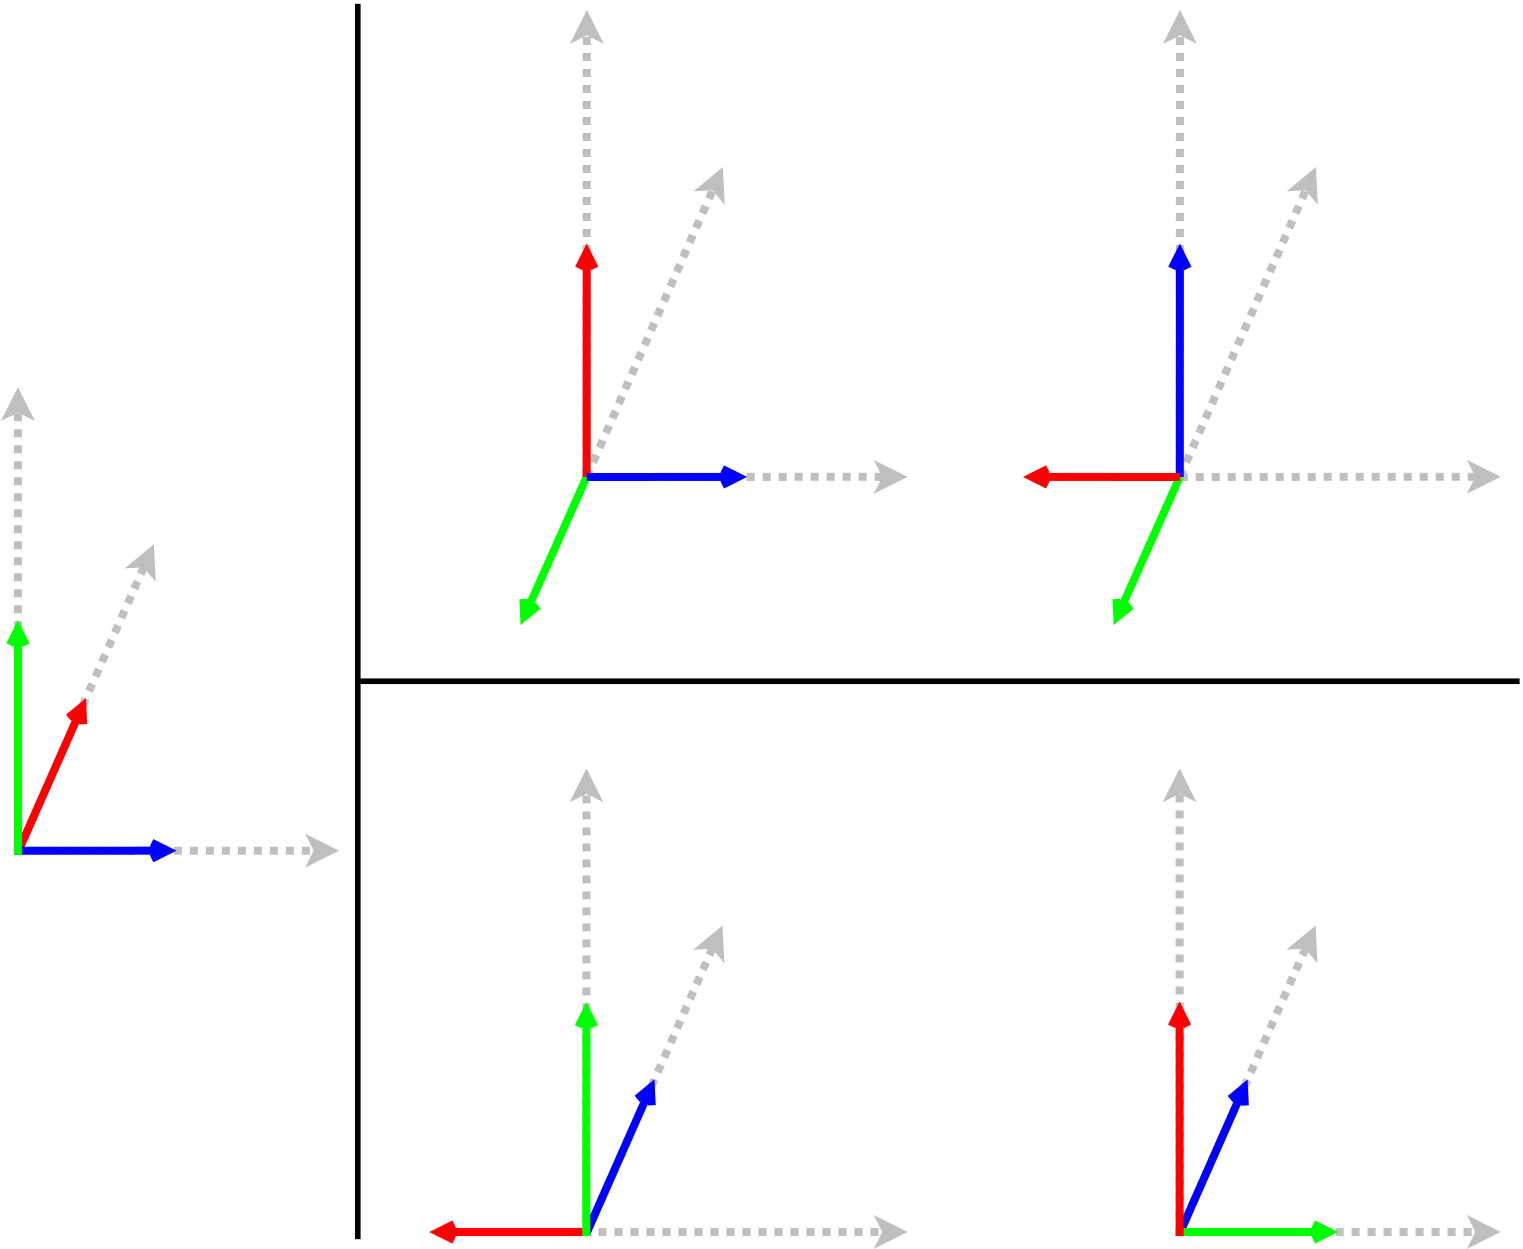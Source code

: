 <?xml version="1.0" encoding="UTF-8"?>
<dia:diagram xmlns:dia="http://www.lysator.liu.se/~alla/dia/">
  <dia:layer name="Background" visible="true" active="true">
    <dia:group>
      <dia:object type="Standard - Line" version="0" id="O0">
        <dia:attribute name="obj_pos">
          <dia:point val="19.799,8.343"/>
        </dia:attribute>
        <dia:attribute name="obj_bb">
          <dia:rectangle val="19.75,8.129;23.923,8.552"/>
        </dia:attribute>
        <dia:attribute name="conn_endpoints">
          <dia:point val="19.799,8.343"/>
          <dia:point val="23.811,8.34"/>
        </dia:attribute>
        <dia:attribute name="numcp">
          <dia:int val="1"/>
        </dia:attribute>
        <dia:attribute name="line_color">
          <dia:color val="#bfbfbf"/>
        </dia:attribute>
        <dia:attribute name="line_style">
          <dia:enum val="4"/>
        </dia:attribute>
        <dia:attribute name="end_arrow">
          <dia:enum val="22"/>
        </dia:attribute>
        <dia:attribute name="end_arrow_length">
          <dia:real val="0.2"/>
        </dia:attribute>
        <dia:attribute name="end_arrow_width">
          <dia:real val="0.2"/>
        </dia:attribute>
        <dia:connections>
          <dia:connection handle="0" to="O3" connection="0"/>
        </dia:connections>
      </dia:object>
      <dia:object type="Standard - Line" version="0" id="O1">
        <dia:attribute name="obj_pos">
          <dia:point val="19.799,8.343"/>
        </dia:attribute>
        <dia:attribute name="obj_bb">
          <dia:rectangle val="19.734,4.366;21.583,8.409"/>
        </dia:attribute>
        <dia:attribute name="conn_endpoints">
          <dia:point val="19.799,8.343"/>
          <dia:point val="21.501,4.468"/>
        </dia:attribute>
        <dia:attribute name="numcp">
          <dia:int val="1"/>
        </dia:attribute>
        <dia:attribute name="line_color">
          <dia:color val="#bfbfbf"/>
        </dia:attribute>
        <dia:attribute name="line_style">
          <dia:enum val="4"/>
        </dia:attribute>
        <dia:attribute name="end_arrow">
          <dia:enum val="22"/>
        </dia:attribute>
        <dia:attribute name="end_arrow_length">
          <dia:real val="0.2"/>
        </dia:attribute>
        <dia:attribute name="end_arrow_width">
          <dia:real val="0.2"/>
        </dia:attribute>
        <dia:connections>
          <dia:connection handle="0" to="O3" connection="0"/>
        </dia:connections>
      </dia:object>
      <dia:object type="Standard - Line" version="0" id="O2">
        <dia:attribute name="obj_pos">
          <dia:point val="19.799,8.343"/>
        </dia:attribute>
        <dia:attribute name="obj_bb">
          <dia:rectangle val="19.589,2.393;20.013,8.393"/>
        </dia:attribute>
        <dia:attribute name="conn_endpoints">
          <dia:point val="19.799,8.343"/>
          <dia:point val="19.801,2.505"/>
        </dia:attribute>
        <dia:attribute name="numcp">
          <dia:int val="1"/>
        </dia:attribute>
        <dia:attribute name="line_color">
          <dia:color val="#bfbfbf"/>
        </dia:attribute>
        <dia:attribute name="line_style">
          <dia:enum val="4"/>
        </dia:attribute>
        <dia:attribute name="end_arrow">
          <dia:enum val="22"/>
        </dia:attribute>
        <dia:attribute name="end_arrow_length">
          <dia:real val="0.2"/>
        </dia:attribute>
        <dia:attribute name="end_arrow_width">
          <dia:real val="0.2"/>
        </dia:attribute>
        <dia:connections>
          <dia:connection handle="0" to="O3" connection="0"/>
        </dia:connections>
      </dia:object>
      <dia:object type="Standard - Line" version="0" id="O3">
        <dia:attribute name="obj_pos">
          <dia:point val="19.799,8.334"/>
        </dia:attribute>
        <dia:attribute name="obj_bb">
          <dia:rectangle val="19.75,8.284;19.849,8.402"/>
        </dia:attribute>
        <dia:attribute name="conn_endpoints">
          <dia:point val="19.799,8.334"/>
          <dia:point val="19.799,8.352"/>
        </dia:attribute>
        <dia:attribute name="numcp">
          <dia:int val="1"/>
        </dia:attribute>
        <dia:attribute name="line_color">
          <dia:color val="#bfbfbf"/>
        </dia:attribute>
      </dia:object>
      <dia:object type="Standard - Line" version="0" id="O4">
        <dia:attribute name="obj_pos">
          <dia:point val="18.973,10.194"/>
        </dia:attribute>
        <dia:attribute name="obj_bb">
          <dia:rectangle val="18.907,8.277;19.866,10.26"/>
        </dia:attribute>
        <dia:attribute name="conn_endpoints">
          <dia:point val="18.973,10.194"/>
          <dia:point val="19.799,8.343"/>
        </dia:attribute>
        <dia:attribute name="numcp">
          <dia:int val="1"/>
        </dia:attribute>
        <dia:attribute name="line_color">
          <dia:color val="#00ff00"/>
        </dia:attribute>
        <dia:attribute name="line_width">
          <dia:real val="0.1"/>
        </dia:attribute>
        <dia:attribute name="start_arrow">
          <dia:enum val="1"/>
        </dia:attribute>
        <dia:attribute name="start_arrow_length">
          <dia:real val="0.2"/>
        </dia:attribute>
        <dia:attribute name="start_arrow_width">
          <dia:real val="0.2"/>
        </dia:attribute>
        <dia:connections>
          <dia:connection handle="1" to="O3" connection="0"/>
        </dia:connections>
      </dia:object>
      <dia:object type="Standard - Line" version="0" id="O5">
        <dia:attribute name="obj_pos">
          <dia:point val="19.799,8.343"/>
        </dia:attribute>
        <dia:attribute name="obj_bb">
          <dia:rectangle val="19.619,5.312;19.981,8.393"/>
        </dia:attribute>
        <dia:attribute name="conn_endpoints">
          <dia:point val="19.799,8.343"/>
          <dia:point val="19.8,5.424"/>
        </dia:attribute>
        <dia:attribute name="numcp">
          <dia:int val="1"/>
        </dia:attribute>
        <dia:attribute name="line_color">
          <dia:color val="#0000ff"/>
        </dia:attribute>
        <dia:attribute name="line_width">
          <dia:real val="0.1"/>
        </dia:attribute>
        <dia:attribute name="end_arrow">
          <dia:enum val="1"/>
        </dia:attribute>
        <dia:attribute name="end_arrow_length">
          <dia:real val="0.2"/>
        </dia:attribute>
        <dia:attribute name="end_arrow_width">
          <dia:real val="0.2"/>
        </dia:attribute>
        <dia:connections>
          <dia:connection handle="0" to="O3" connection="0"/>
          <dia:connection handle="1" to="O2" connection="0"/>
        </dia:connections>
      </dia:object>
      <dia:object type="Standard - Line" version="0" id="O6">
        <dia:attribute name="obj_pos">
          <dia:point val="19.799,8.343"/>
        </dia:attribute>
        <dia:attribute name="obj_bb">
          <dia:rectangle val="17.727,8.161;19.849,8.523"/>
        </dia:attribute>
        <dia:attribute name="conn_endpoints">
          <dia:point val="19.799,8.343"/>
          <dia:point val="17.838,8.342"/>
        </dia:attribute>
        <dia:attribute name="numcp">
          <dia:int val="1"/>
        </dia:attribute>
        <dia:attribute name="line_color">
          <dia:color val="#ff0000"/>
        </dia:attribute>
        <dia:attribute name="line_width">
          <dia:real val="0.1"/>
        </dia:attribute>
        <dia:attribute name="end_arrow">
          <dia:enum val="1"/>
        </dia:attribute>
        <dia:attribute name="end_arrow_length">
          <dia:real val="0.2"/>
        </dia:attribute>
        <dia:attribute name="end_arrow_width">
          <dia:real val="0.2"/>
        </dia:attribute>
        <dia:connections>
          <dia:connection handle="0" to="O3" connection="0"/>
        </dia:connections>
      </dia:object>
    </dia:group>
    <dia:group>
      <dia:object type="Standard - Line" version="0" id="O7">
        <dia:attribute name="obj_pos">
          <dia:point val="19.797,17.799"/>
        </dia:attribute>
        <dia:attribute name="obj_bb">
          <dia:rectangle val="19.731,13.847;21.578,17.865"/>
        </dia:attribute>
        <dia:attribute name="conn_endpoints">
          <dia:point val="19.797,17.799"/>
          <dia:point val="21.497,13.949"/>
        </dia:attribute>
        <dia:attribute name="numcp">
          <dia:int val="1"/>
        </dia:attribute>
        <dia:attribute name="line_color">
          <dia:color val="#bfbfbf"/>
        </dia:attribute>
        <dia:attribute name="line_style">
          <dia:enum val="4"/>
        </dia:attribute>
        <dia:attribute name="end_arrow">
          <dia:enum val="22"/>
        </dia:attribute>
        <dia:attribute name="end_arrow_length">
          <dia:real val="0.2"/>
        </dia:attribute>
        <dia:attribute name="end_arrow_width">
          <dia:real val="0.2"/>
        </dia:attribute>
      </dia:object>
      <dia:object type="Standard - Line" version="0" id="O8">
        <dia:attribute name="obj_pos">
          <dia:point val="19.747,17.781"/>
        </dia:attribute>
        <dia:attribute name="obj_bb">
          <dia:rectangle val="19.697,17.568;23.923,17.992"/>
        </dia:attribute>
        <dia:attribute name="conn_endpoints">
          <dia:point val="19.747,17.781"/>
          <dia:point val="23.811,17.78"/>
        </dia:attribute>
        <dia:attribute name="numcp">
          <dia:int val="1"/>
        </dia:attribute>
        <dia:attribute name="line_color">
          <dia:color val="#bfbfbf"/>
        </dia:attribute>
        <dia:attribute name="line_style">
          <dia:enum val="4"/>
        </dia:attribute>
        <dia:attribute name="end_arrow">
          <dia:enum val="22"/>
        </dia:attribute>
        <dia:attribute name="end_arrow_length">
          <dia:real val="0.2"/>
        </dia:attribute>
        <dia:attribute name="end_arrow_width">
          <dia:real val="0.2"/>
        </dia:attribute>
      </dia:object>
      <dia:object type="Standard - Line" version="0" id="O9">
        <dia:attribute name="obj_pos">
          <dia:point val="19.797,17.811"/>
        </dia:attribute>
        <dia:attribute name="obj_bb">
          <dia:rectangle val="19.585,11.873;20.009,17.861"/>
        </dia:attribute>
        <dia:attribute name="conn_endpoints">
          <dia:point val="19.797,17.811"/>
          <dia:point val="19.797,11.985"/>
        </dia:attribute>
        <dia:attribute name="numcp">
          <dia:int val="1"/>
        </dia:attribute>
        <dia:attribute name="line_color">
          <dia:color val="#bfbfbf"/>
        </dia:attribute>
        <dia:attribute name="line_style">
          <dia:enum val="4"/>
        </dia:attribute>
        <dia:attribute name="end_arrow">
          <dia:enum val="22"/>
        </dia:attribute>
        <dia:attribute name="end_arrow_length">
          <dia:real val="0.2"/>
        </dia:attribute>
        <dia:attribute name="end_arrow_width">
          <dia:real val="0.2"/>
        </dia:attribute>
      </dia:object>
      <dia:object type="Standard - Line" version="0" id="O10">
        <dia:attribute name="obj_pos">
          <dia:point val="19.797,17.799"/>
        </dia:attribute>
        <dia:attribute name="obj_bb">
          <dia:rectangle val="19.731,15.772;20.723,17.865"/>
        </dia:attribute>
        <dia:attribute name="conn_endpoints">
          <dia:point val="19.797,17.799"/>
          <dia:point val="20.647,15.874"/>
        </dia:attribute>
        <dia:attribute name="numcp">
          <dia:int val="1"/>
        </dia:attribute>
        <dia:attribute name="line_color">
          <dia:color val="#0000ff"/>
        </dia:attribute>
        <dia:attribute name="line_width">
          <dia:real val="0.1"/>
        </dia:attribute>
        <dia:attribute name="end_arrow">
          <dia:enum val="1"/>
        </dia:attribute>
        <dia:attribute name="end_arrow_length">
          <dia:real val="0.2"/>
        </dia:attribute>
        <dia:attribute name="end_arrow_width">
          <dia:real val="0.2"/>
        </dia:attribute>
        <dia:connections>
          <dia:connection handle="1" to="O7" connection="0"/>
        </dia:connections>
      </dia:object>
      <dia:object type="Standard - Line" version="0" id="O11">
        <dia:attribute name="obj_pos">
          <dia:point val="19.751,17.781"/>
        </dia:attribute>
        <dia:attribute name="obj_bb">
          <dia:rectangle val="19.701,17.599;21.891,17.961"/>
        </dia:attribute>
        <dia:attribute name="conn_endpoints">
          <dia:point val="19.751,17.781"/>
          <dia:point val="21.779,17.78"/>
        </dia:attribute>
        <dia:attribute name="numcp">
          <dia:int val="1"/>
        </dia:attribute>
        <dia:attribute name="line_color">
          <dia:color val="#00ff00"/>
        </dia:attribute>
        <dia:attribute name="line_width">
          <dia:real val="0.1"/>
        </dia:attribute>
        <dia:attribute name="end_arrow">
          <dia:enum val="1"/>
        </dia:attribute>
        <dia:attribute name="end_arrow_length">
          <dia:real val="0.2"/>
        </dia:attribute>
        <dia:attribute name="end_arrow_width">
          <dia:real val="0.2"/>
        </dia:attribute>
        <dia:connections>
          <dia:connection handle="1" to="O8" connection="0"/>
        </dia:connections>
      </dia:object>
      <dia:object type="Standard - Line" version="0" id="O12">
        <dia:attribute name="obj_pos">
          <dia:point val="19.797,17.831"/>
        </dia:attribute>
        <dia:attribute name="obj_bb">
          <dia:rectangle val="19.616,14.787;19.978,17.881"/>
        </dia:attribute>
        <dia:attribute name="conn_endpoints">
          <dia:point val="19.797,17.831"/>
          <dia:point val="19.797,14.898"/>
        </dia:attribute>
        <dia:attribute name="numcp">
          <dia:int val="1"/>
        </dia:attribute>
        <dia:attribute name="line_color">
          <dia:color val="#ff0000"/>
        </dia:attribute>
        <dia:attribute name="line_width">
          <dia:real val="0.1"/>
        </dia:attribute>
        <dia:attribute name="end_arrow">
          <dia:enum val="1"/>
        </dia:attribute>
        <dia:attribute name="end_arrow_length">
          <dia:real val="0.2"/>
        </dia:attribute>
        <dia:attribute name="end_arrow_width">
          <dia:real val="0.2"/>
        </dia:attribute>
        <dia:connections>
          <dia:connection handle="1" to="O9" connection="0"/>
        </dia:connections>
      </dia:object>
    </dia:group>
    <dia:group>
      <dia:object type="Standard - Line" version="0" id="O13">
        <dia:attribute name="obj_pos">
          <dia:point val="12.385,8.343"/>
        </dia:attribute>
        <dia:attribute name="obj_bb">
          <dia:rectangle val="12.335,8.13;16.508,8.553"/>
        </dia:attribute>
        <dia:attribute name="conn_endpoints">
          <dia:point val="12.385,8.343"/>
          <dia:point val="16.397,8.341"/>
        </dia:attribute>
        <dia:attribute name="numcp">
          <dia:int val="1"/>
        </dia:attribute>
        <dia:attribute name="line_color">
          <dia:color val="#bfbfbf"/>
        </dia:attribute>
        <dia:attribute name="line_style">
          <dia:enum val="4"/>
        </dia:attribute>
        <dia:attribute name="end_arrow">
          <dia:enum val="22"/>
        </dia:attribute>
        <dia:attribute name="end_arrow_length">
          <dia:real val="0.2"/>
        </dia:attribute>
        <dia:attribute name="end_arrow_width">
          <dia:real val="0.2"/>
        </dia:attribute>
        <dia:connections>
          <dia:connection handle="0" to="O16" connection="0"/>
        </dia:connections>
      </dia:object>
      <dia:object type="Standard - Line" version="0" id="O14">
        <dia:attribute name="obj_pos">
          <dia:point val="12.385,8.343"/>
        </dia:attribute>
        <dia:attribute name="obj_bb">
          <dia:rectangle val="12.319,4.366;14.168,8.409"/>
        </dia:attribute>
        <dia:attribute name="conn_endpoints">
          <dia:point val="12.385,8.343"/>
          <dia:point val="14.087,4.468"/>
        </dia:attribute>
        <dia:attribute name="numcp">
          <dia:int val="1"/>
        </dia:attribute>
        <dia:attribute name="line_color">
          <dia:color val="#bfbfbf"/>
        </dia:attribute>
        <dia:attribute name="line_style">
          <dia:enum val="4"/>
        </dia:attribute>
        <dia:attribute name="end_arrow">
          <dia:enum val="22"/>
        </dia:attribute>
        <dia:attribute name="end_arrow_length">
          <dia:real val="0.2"/>
        </dia:attribute>
        <dia:attribute name="end_arrow_width">
          <dia:real val="0.2"/>
        </dia:attribute>
        <dia:connections>
          <dia:connection handle="0" to="O16" connection="0"/>
        </dia:connections>
      </dia:object>
      <dia:object type="Standard - Line" version="0" id="O15">
        <dia:attribute name="obj_pos">
          <dia:point val="12.385,8.343"/>
        </dia:attribute>
        <dia:attribute name="obj_bb">
          <dia:rectangle val="12.175,2.393;12.599,8.393"/>
        </dia:attribute>
        <dia:attribute name="conn_endpoints">
          <dia:point val="12.385,8.343"/>
          <dia:point val="12.387,2.505"/>
        </dia:attribute>
        <dia:attribute name="numcp">
          <dia:int val="1"/>
        </dia:attribute>
        <dia:attribute name="line_color">
          <dia:color val="#bfbfbf"/>
        </dia:attribute>
        <dia:attribute name="line_style">
          <dia:enum val="4"/>
        </dia:attribute>
        <dia:attribute name="end_arrow">
          <dia:enum val="22"/>
        </dia:attribute>
        <dia:attribute name="end_arrow_length">
          <dia:real val="0.2"/>
        </dia:attribute>
        <dia:attribute name="end_arrow_width">
          <dia:real val="0.2"/>
        </dia:attribute>
        <dia:connections>
          <dia:connection handle="0" to="O16" connection="0"/>
        </dia:connections>
      </dia:object>
      <dia:object type="Standard - Line" version="0" id="O16">
        <dia:attribute name="obj_pos">
          <dia:point val="12.385,8.334"/>
        </dia:attribute>
        <dia:attribute name="obj_bb">
          <dia:rectangle val="12.335,8.284;12.435,8.402"/>
        </dia:attribute>
        <dia:attribute name="conn_endpoints">
          <dia:point val="12.385,8.334"/>
          <dia:point val="12.385,8.352"/>
        </dia:attribute>
        <dia:attribute name="numcp">
          <dia:int val="1"/>
        </dia:attribute>
        <dia:attribute name="line_color">
          <dia:color val="#bfbfbf"/>
        </dia:attribute>
      </dia:object>
      <dia:object type="Standard - Line" version="0" id="O17">
        <dia:attribute name="obj_pos">
          <dia:point val="11.559,10.194"/>
        </dia:attribute>
        <dia:attribute name="obj_bb">
          <dia:rectangle val="11.493,8.277;12.451,10.26"/>
        </dia:attribute>
        <dia:attribute name="conn_endpoints">
          <dia:point val="11.559,10.194"/>
          <dia:point val="12.385,8.343"/>
        </dia:attribute>
        <dia:attribute name="numcp">
          <dia:int val="1"/>
        </dia:attribute>
        <dia:attribute name="line_color">
          <dia:color val="#00ff00"/>
        </dia:attribute>
        <dia:attribute name="line_width">
          <dia:real val="0.1"/>
        </dia:attribute>
        <dia:attribute name="start_arrow">
          <dia:enum val="1"/>
        </dia:attribute>
        <dia:attribute name="start_arrow_length">
          <dia:real val="0.2"/>
        </dia:attribute>
        <dia:attribute name="start_arrow_width">
          <dia:real val="0.2"/>
        </dia:attribute>
        <dia:connections>
          <dia:connection handle="1" to="O16" connection="0"/>
        </dia:connections>
      </dia:object>
      <dia:object type="Standard - Line" version="0" id="O18">
        <dia:attribute name="obj_pos">
          <dia:point val="12.385,8.343"/>
        </dia:attribute>
        <dia:attribute name="obj_bb">
          <dia:rectangle val="12.205,5.312;12.567,8.393"/>
        </dia:attribute>
        <dia:attribute name="conn_endpoints">
          <dia:point val="12.385,8.343"/>
          <dia:point val="12.386,5.424"/>
        </dia:attribute>
        <dia:attribute name="numcp">
          <dia:int val="1"/>
        </dia:attribute>
        <dia:attribute name="line_color">
          <dia:color val="#ff0000"/>
        </dia:attribute>
        <dia:attribute name="line_width">
          <dia:real val="0.1"/>
        </dia:attribute>
        <dia:attribute name="end_arrow">
          <dia:enum val="1"/>
        </dia:attribute>
        <dia:attribute name="end_arrow_length">
          <dia:real val="0.2"/>
        </dia:attribute>
        <dia:attribute name="end_arrow_width">
          <dia:real val="0.2"/>
        </dia:attribute>
        <dia:connections>
          <dia:connection handle="0" to="O16" connection="0"/>
          <dia:connection handle="1" to="O15" connection="0"/>
        </dia:connections>
      </dia:object>
      <dia:object type="Standard - Line" version="0" id="O19">
        <dia:attribute name="obj_pos">
          <dia:point val="12.385,8.343"/>
        </dia:attribute>
        <dia:attribute name="obj_bb">
          <dia:rectangle val="12.335,8.161;14.503,8.523"/>
        </dia:attribute>
        <dia:attribute name="conn_endpoints">
          <dia:point val="12.385,8.343"/>
          <dia:point val="14.391,8.342"/>
        </dia:attribute>
        <dia:attribute name="numcp">
          <dia:int val="1"/>
        </dia:attribute>
        <dia:attribute name="line_color">
          <dia:color val="#0000ff"/>
        </dia:attribute>
        <dia:attribute name="line_width">
          <dia:real val="0.1"/>
        </dia:attribute>
        <dia:attribute name="end_arrow">
          <dia:enum val="1"/>
        </dia:attribute>
        <dia:attribute name="end_arrow_length">
          <dia:real val="0.2"/>
        </dia:attribute>
        <dia:attribute name="end_arrow_width">
          <dia:real val="0.2"/>
        </dia:attribute>
        <dia:connections>
          <dia:connection handle="0" to="O16" connection="0"/>
          <dia:connection handle="1" to="O13" connection="0"/>
        </dia:connections>
      </dia:object>
    </dia:group>
    <dia:group>
      <dia:object type="Standard - Line" version="0" id="O20">
        <dia:attribute name="obj_pos">
          <dia:point val="12.384,17.794"/>
        </dia:attribute>
        <dia:attribute name="obj_bb">
          <dia:rectangle val="12.319,13.847;14.164,17.86"/>
        </dia:attribute>
        <dia:attribute name="conn_endpoints">
          <dia:point val="12.384,17.794"/>
          <dia:point val="14.083,13.949"/>
        </dia:attribute>
        <dia:attribute name="numcp">
          <dia:int val="1"/>
        </dia:attribute>
        <dia:attribute name="line_color">
          <dia:color val="#bfbfbf"/>
        </dia:attribute>
        <dia:attribute name="line_style">
          <dia:enum val="4"/>
        </dia:attribute>
        <dia:attribute name="end_arrow">
          <dia:enum val="22"/>
        </dia:attribute>
        <dia:attribute name="end_arrow_length">
          <dia:real val="0.2"/>
        </dia:attribute>
        <dia:attribute name="end_arrow_width">
          <dia:real val="0.2"/>
        </dia:attribute>
      </dia:object>
      <dia:object type="Standard - Line" version="0" id="O21">
        <dia:attribute name="obj_pos">
          <dia:point val="12.332,17.781"/>
        </dia:attribute>
        <dia:attribute name="obj_bb">
          <dia:rectangle val="12.283,17.568;16.508,17.992"/>
        </dia:attribute>
        <dia:attribute name="conn_endpoints">
          <dia:point val="12.332,17.781"/>
          <dia:point val="16.397,17.78"/>
        </dia:attribute>
        <dia:attribute name="numcp">
          <dia:int val="1"/>
        </dia:attribute>
        <dia:attribute name="line_color">
          <dia:color val="#bfbfbf"/>
        </dia:attribute>
        <dia:attribute name="line_style">
          <dia:enum val="4"/>
        </dia:attribute>
        <dia:attribute name="end_arrow">
          <dia:enum val="22"/>
        </dia:attribute>
        <dia:attribute name="end_arrow_length">
          <dia:real val="0.2"/>
        </dia:attribute>
        <dia:attribute name="end_arrow_width">
          <dia:real val="0.2"/>
        </dia:attribute>
      </dia:object>
      <dia:object type="Standard - Line" version="0" id="O22">
        <dia:attribute name="obj_pos">
          <dia:point val="12.381,17.823"/>
        </dia:attribute>
        <dia:attribute name="obj_bb">
          <dia:rectangle val="12.171,11.873;12.594,17.873"/>
        </dia:attribute>
        <dia:attribute name="conn_endpoints">
          <dia:point val="12.381,17.823"/>
          <dia:point val="12.383,11.985"/>
        </dia:attribute>
        <dia:attribute name="numcp">
          <dia:int val="1"/>
        </dia:attribute>
        <dia:attribute name="line_color">
          <dia:color val="#bfbfbf"/>
        </dia:attribute>
        <dia:attribute name="line_style">
          <dia:enum val="4"/>
        </dia:attribute>
        <dia:attribute name="end_arrow">
          <dia:enum val="22"/>
        </dia:attribute>
        <dia:attribute name="end_arrow_length">
          <dia:real val="0.2"/>
        </dia:attribute>
        <dia:attribute name="end_arrow_width">
          <dia:real val="0.2"/>
        </dia:attribute>
      </dia:object>
      <dia:object type="Standard - Line" version="0" id="O23">
        <dia:attribute name="obj_pos">
          <dia:point val="12.382,17.798"/>
        </dia:attribute>
        <dia:attribute name="obj_bb">
          <dia:rectangle val="12.316,15.769;13.31,17.864"/>
        </dia:attribute>
        <dia:attribute name="conn_endpoints">
          <dia:point val="12.382,17.798"/>
          <dia:point val="13.233,15.871"/>
        </dia:attribute>
        <dia:attribute name="numcp">
          <dia:int val="1"/>
        </dia:attribute>
        <dia:attribute name="line_color">
          <dia:color val="#0000ff"/>
        </dia:attribute>
        <dia:attribute name="line_width">
          <dia:real val="0.1"/>
        </dia:attribute>
        <dia:attribute name="end_arrow">
          <dia:enum val="1"/>
        </dia:attribute>
        <dia:attribute name="end_arrow_length">
          <dia:real val="0.2"/>
        </dia:attribute>
        <dia:attribute name="end_arrow_width">
          <dia:real val="0.2"/>
        </dia:attribute>
        <dia:connections>
          <dia:connection handle="1" to="O20" connection="0"/>
        </dia:connections>
      </dia:object>
      <dia:object type="Standard - Line" version="0" id="O24">
        <dia:attribute name="obj_pos">
          <dia:point val="12.428,17.781"/>
        </dia:attribute>
        <dia:attribute name="obj_bb">
          <dia:rectangle val="10.306,17.6;12.478,17.962"/>
        </dia:attribute>
        <dia:attribute name="conn_endpoints">
          <dia:point val="12.428,17.781"/>
          <dia:point val="10.417,17.781"/>
        </dia:attribute>
        <dia:attribute name="numcp">
          <dia:int val="1"/>
        </dia:attribute>
        <dia:attribute name="line_color">
          <dia:color val="#ff0000"/>
        </dia:attribute>
        <dia:attribute name="line_width">
          <dia:real val="0.1"/>
        </dia:attribute>
        <dia:attribute name="end_arrow">
          <dia:enum val="1"/>
        </dia:attribute>
        <dia:attribute name="end_arrow_length">
          <dia:real val="0.2"/>
        </dia:attribute>
        <dia:attribute name="end_arrow_width">
          <dia:real val="0.2"/>
        </dia:attribute>
      </dia:object>
      <dia:object type="Standard - Line" version="0" id="O25">
        <dia:attribute name="obj_pos">
          <dia:point val="12.38,17.832"/>
        </dia:attribute>
        <dia:attribute name="obj_bb">
          <dia:rectangle val="12.201,14.793;12.562,17.882"/>
        </dia:attribute>
        <dia:attribute name="conn_endpoints">
          <dia:point val="12.38,17.832"/>
          <dia:point val="12.382,14.904"/>
        </dia:attribute>
        <dia:attribute name="numcp">
          <dia:int val="1"/>
        </dia:attribute>
        <dia:attribute name="line_color">
          <dia:color val="#00ff00"/>
        </dia:attribute>
        <dia:attribute name="line_width">
          <dia:real val="0.1"/>
        </dia:attribute>
        <dia:attribute name="end_arrow">
          <dia:enum val="1"/>
        </dia:attribute>
        <dia:attribute name="end_arrow_length">
          <dia:real val="0.2"/>
        </dia:attribute>
        <dia:attribute name="end_arrow_width">
          <dia:real val="0.2"/>
        </dia:attribute>
        <dia:connections>
          <dia:connection handle="1" to="O22" connection="0"/>
        </dia:connections>
      </dia:object>
    </dia:group>
    <dia:group>
      <dia:object type="Standard - Line" version="0" id="O26">
        <dia:attribute name="obj_pos">
          <dia:point val="5.276,13.033"/>
        </dia:attribute>
        <dia:attribute name="obj_bb">
          <dia:rectangle val="5.21,9.081;7.057,13.099"/>
        </dia:attribute>
        <dia:attribute name="conn_endpoints">
          <dia:point val="5.276,13.033"/>
          <dia:point val="6.976,9.183"/>
        </dia:attribute>
        <dia:attribute name="numcp">
          <dia:int val="1"/>
        </dia:attribute>
        <dia:attribute name="line_color">
          <dia:color val="#bfbfbf"/>
        </dia:attribute>
        <dia:attribute name="line_style">
          <dia:enum val="4"/>
        </dia:attribute>
        <dia:attribute name="end_arrow">
          <dia:enum val="22"/>
        </dia:attribute>
        <dia:attribute name="end_arrow_length">
          <dia:real val="0.2"/>
        </dia:attribute>
        <dia:attribute name="end_arrow_width">
          <dia:real val="0.2"/>
        </dia:attribute>
      </dia:object>
      <dia:object type="Standard - Line" version="0" id="O27">
        <dia:attribute name="obj_pos">
          <dia:point val="5.225,13.015"/>
        </dia:attribute>
        <dia:attribute name="obj_bb">
          <dia:rectangle val="5.175,12.802;9.401,13.226"/>
        </dia:attribute>
        <dia:attribute name="conn_endpoints">
          <dia:point val="5.225,13.015"/>
          <dia:point val="9.29,13.014"/>
        </dia:attribute>
        <dia:attribute name="numcp">
          <dia:int val="1"/>
        </dia:attribute>
        <dia:attribute name="line_color">
          <dia:color val="#bfbfbf"/>
        </dia:attribute>
        <dia:attribute name="line_style">
          <dia:enum val="4"/>
        </dia:attribute>
        <dia:attribute name="end_arrow">
          <dia:enum val="22"/>
        </dia:attribute>
        <dia:attribute name="end_arrow_length">
          <dia:real val="0.2"/>
        </dia:attribute>
        <dia:attribute name="end_arrow_width">
          <dia:real val="0.2"/>
        </dia:attribute>
      </dia:object>
      <dia:object type="Standard - Line" version="0" id="O28">
        <dia:attribute name="obj_pos">
          <dia:point val="5.276,13.045"/>
        </dia:attribute>
        <dia:attribute name="obj_bb">
          <dia:rectangle val="5.064,7.107;5.487,13.095"/>
        </dia:attribute>
        <dia:attribute name="conn_endpoints">
          <dia:point val="5.276,13.045"/>
          <dia:point val="5.276,7.219"/>
        </dia:attribute>
        <dia:attribute name="numcp">
          <dia:int val="1"/>
        </dia:attribute>
        <dia:attribute name="line_color">
          <dia:color val="#bfbfbf"/>
        </dia:attribute>
        <dia:attribute name="line_style">
          <dia:enum val="4"/>
        </dia:attribute>
        <dia:attribute name="end_arrow">
          <dia:enum val="22"/>
        </dia:attribute>
        <dia:attribute name="end_arrow_length">
          <dia:real val="0.2"/>
        </dia:attribute>
        <dia:attribute name="end_arrow_width">
          <dia:real val="0.2"/>
        </dia:attribute>
      </dia:object>
      <dia:object type="Standard - Line" version="0" id="O29">
        <dia:attribute name="obj_pos">
          <dia:point val="5.276,13.033"/>
        </dia:attribute>
        <dia:attribute name="obj_bb">
          <dia:rectangle val="5.21,11.006;6.202,13.099"/>
        </dia:attribute>
        <dia:attribute name="conn_endpoints">
          <dia:point val="5.276,13.033"/>
          <dia:point val="6.126,11.108"/>
        </dia:attribute>
        <dia:attribute name="numcp">
          <dia:int val="1"/>
        </dia:attribute>
        <dia:attribute name="line_color">
          <dia:color val="#ff0000"/>
        </dia:attribute>
        <dia:attribute name="line_width">
          <dia:real val="0.1"/>
        </dia:attribute>
        <dia:attribute name="end_arrow">
          <dia:enum val="1"/>
        </dia:attribute>
        <dia:attribute name="end_arrow_length">
          <dia:real val="0.2"/>
        </dia:attribute>
        <dia:attribute name="end_arrow_width">
          <dia:real val="0.2"/>
        </dia:attribute>
        <dia:connections>
          <dia:connection handle="1" to="O26" connection="0"/>
        </dia:connections>
      </dia:object>
      <dia:object type="Standard - Line" version="0" id="O30">
        <dia:attribute name="obj_pos">
          <dia:point val="5.229,13.015"/>
        </dia:attribute>
        <dia:attribute name="obj_bb">
          <dia:rectangle val="5.179,12.833;7.369,13.195"/>
        </dia:attribute>
        <dia:attribute name="conn_endpoints">
          <dia:point val="5.229,13.015"/>
          <dia:point val="7.258,13.014"/>
        </dia:attribute>
        <dia:attribute name="numcp">
          <dia:int val="1"/>
        </dia:attribute>
        <dia:attribute name="line_color">
          <dia:color val="#0000ff"/>
        </dia:attribute>
        <dia:attribute name="line_width">
          <dia:real val="0.1"/>
        </dia:attribute>
        <dia:attribute name="end_arrow">
          <dia:enum val="1"/>
        </dia:attribute>
        <dia:attribute name="end_arrow_length">
          <dia:real val="0.2"/>
        </dia:attribute>
        <dia:attribute name="end_arrow_width">
          <dia:real val="0.2"/>
        </dia:attribute>
        <dia:connections>
          <dia:connection handle="1" to="O27" connection="0"/>
        </dia:connections>
      </dia:object>
      <dia:object type="Standard - Line" version="0" id="O31">
        <dia:attribute name="obj_pos">
          <dia:point val="5.276,13.065"/>
        </dia:attribute>
        <dia:attribute name="obj_bb">
          <dia:rectangle val="5.095,10.021;5.456,13.115"/>
        </dia:attribute>
        <dia:attribute name="conn_endpoints">
          <dia:point val="5.276,13.065"/>
          <dia:point val="5.276,10.132"/>
        </dia:attribute>
        <dia:attribute name="numcp">
          <dia:int val="1"/>
        </dia:attribute>
        <dia:attribute name="line_color">
          <dia:color val="#00ff00"/>
        </dia:attribute>
        <dia:attribute name="line_width">
          <dia:real val="0.1"/>
        </dia:attribute>
        <dia:attribute name="end_arrow">
          <dia:enum val="1"/>
        </dia:attribute>
        <dia:attribute name="end_arrow_length">
          <dia:real val="0.2"/>
        </dia:attribute>
        <dia:attribute name="end_arrow_width">
          <dia:real val="0.2"/>
        </dia:attribute>
        <dia:connections>
          <dia:connection handle="1" to="O28" connection="0"/>
        </dia:connections>
      </dia:object>
    </dia:group>
    <dia:object type="Standard - Line" version="0" id="O32">
      <dia:attribute name="obj_pos">
        <dia:point val="9.524,2.428"/>
      </dia:attribute>
      <dia:attribute name="obj_bb">
        <dia:rectangle val="9.489,2.393;9.559,17.905"/>
      </dia:attribute>
      <dia:attribute name="conn_endpoints">
        <dia:point val="9.524,2.428"/>
        <dia:point val="9.524,17.87"/>
      </dia:attribute>
      <dia:attribute name="numcp">
        <dia:int val="1"/>
      </dia:attribute>
      <dia:attribute name="line_width">
        <dia:real val="0.07"/>
      </dia:attribute>
    </dia:object>
    <dia:object type="Standard - Line" version="0" id="O33">
      <dia:attribute name="obj_pos">
        <dia:point val="9.551,10.896"/>
      </dia:attribute>
      <dia:attribute name="obj_bb">
        <dia:rectangle val="9.516,10.861;24.082,10.931"/>
      </dia:attribute>
      <dia:attribute name="conn_endpoints">
        <dia:point val="9.551,10.896"/>
        <dia:point val="24.047,10.896"/>
      </dia:attribute>
      <dia:attribute name="numcp">
        <dia:int val="1"/>
      </dia:attribute>
      <dia:attribute name="line_width">
        <dia:real val="0.07"/>
      </dia:attribute>
    </dia:object>
  </dia:layer>
</dia:diagram>
